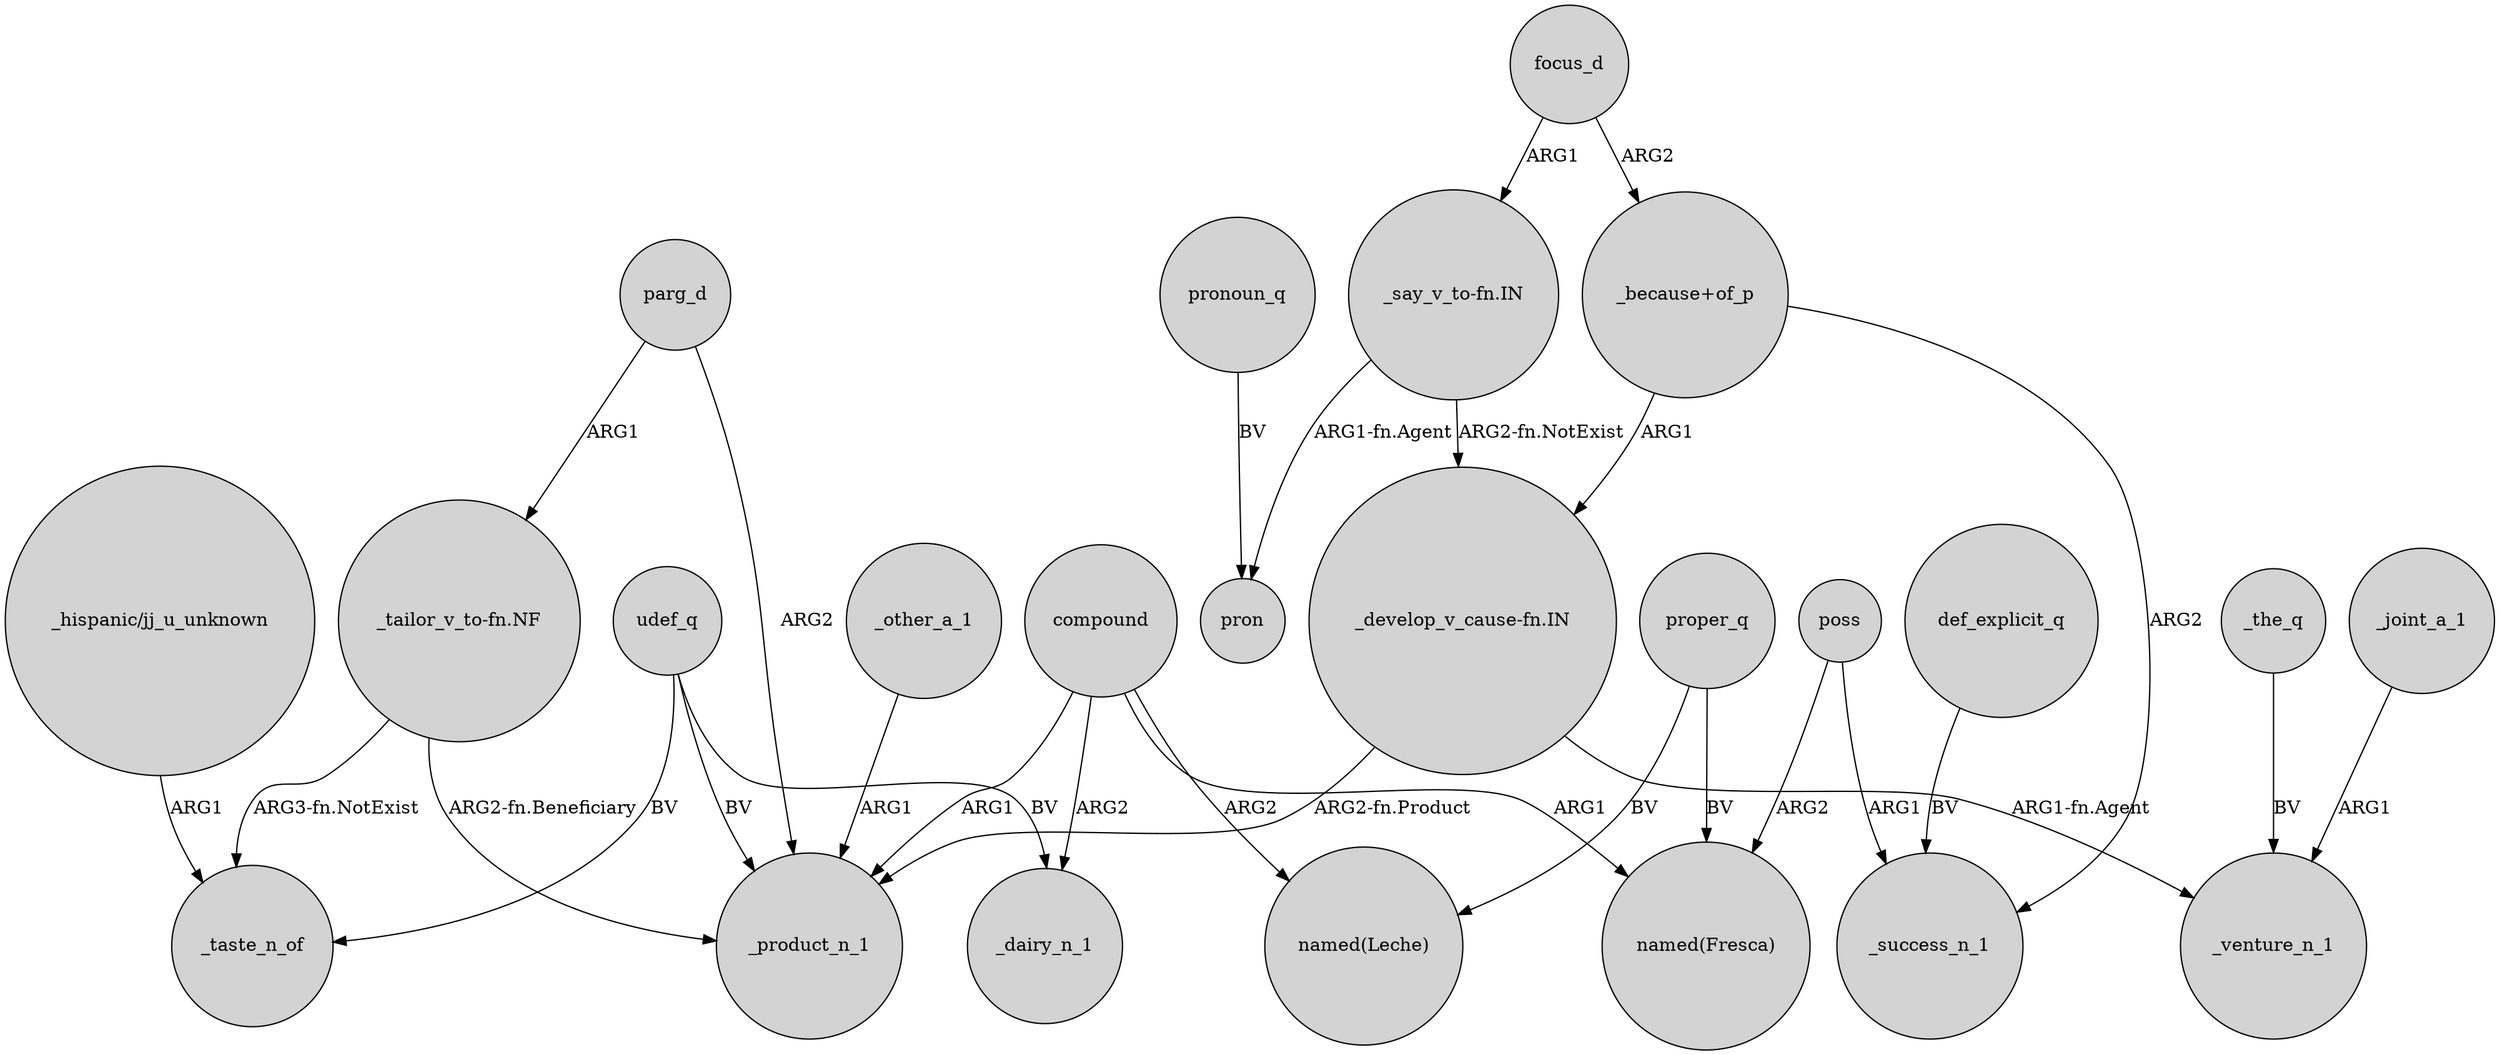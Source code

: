 digraph {
	node [shape=circle style=filled]
	_joint_a_1 -> _venture_n_1 [label=ARG1]
	udef_q -> _taste_n_of [label=BV]
	compound -> _product_n_1 [label=ARG1]
	parg_d -> _product_n_1 [label=ARG2]
	"_hispanic/jj_u_unknown" -> _taste_n_of [label=ARG1]
	udef_q -> _dairy_n_1 [label=BV]
	"_develop_v_cause-fn.IN" -> _product_n_1 [label="ARG2-fn.Product"]
	poss -> _success_n_1 [label=ARG1]
	poss -> "named(Fresca)" [label=ARG2]
	proper_q -> "named(Leche)" [label=BV]
	_other_a_1 -> _product_n_1 [label=ARG1]
	focus_d -> "_say_v_to-fn.IN" [label=ARG1]
	"_develop_v_cause-fn.IN" -> _venture_n_1 [label="ARG1-fn.Agent"]
	"_because+of_p" -> _success_n_1 [label=ARG2]
	compound -> _dairy_n_1 [label=ARG2]
	pronoun_q -> pron [label=BV]
	"_because+of_p" -> "_develop_v_cause-fn.IN" [label=ARG1]
	_the_q -> _venture_n_1 [label=BV]
	focus_d -> "_because+of_p" [label=ARG2]
	"_say_v_to-fn.IN" -> pron [label="ARG1-fn.Agent"]
	def_explicit_q -> _success_n_1 [label=BV]
	udef_q -> _product_n_1 [label=BV]
	proper_q -> "named(Fresca)" [label=BV]
	compound -> "named(Fresca)" [label=ARG1]
	parg_d -> "_tailor_v_to-fn.NF" [label=ARG1]
	"_say_v_to-fn.IN" -> "_develop_v_cause-fn.IN" [label="ARG2-fn.NotExist"]
	"_tailor_v_to-fn.NF" -> _product_n_1 [label="ARG2-fn.Beneficiary"]
	"_tailor_v_to-fn.NF" -> _taste_n_of [label="ARG3-fn.NotExist"]
	compound -> "named(Leche)" [label=ARG2]
}
